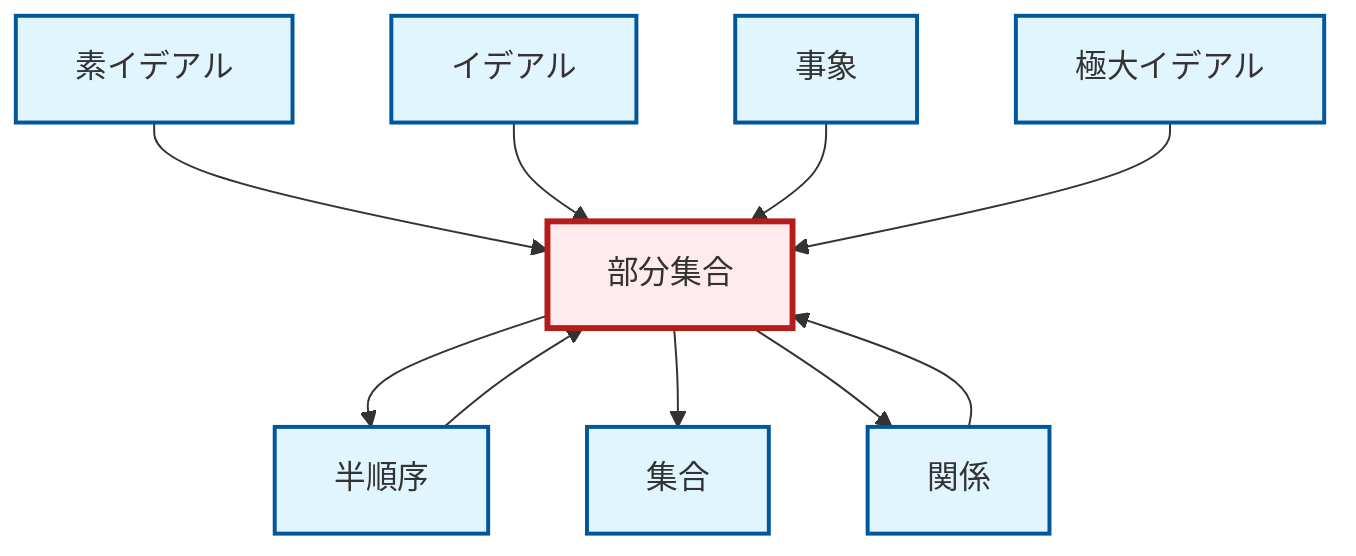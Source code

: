 graph TD
    classDef definition fill:#e1f5fe,stroke:#01579b,stroke-width:2px
    classDef theorem fill:#f3e5f5,stroke:#4a148c,stroke-width:2px
    classDef axiom fill:#fff3e0,stroke:#e65100,stroke-width:2px
    classDef example fill:#e8f5e9,stroke:#1b5e20,stroke-width:2px
    classDef current fill:#ffebee,stroke:#b71c1c,stroke-width:3px
    def-subset["部分集合"]:::definition
    def-maximal-ideal["極大イデアル"]:::definition
    def-relation["関係"]:::definition
    def-partial-order["半順序"]:::definition
    def-ideal["イデアル"]:::definition
    def-prime-ideal["素イデアル"]:::definition
    def-event["事象"]:::definition
    def-set["集合"]:::definition
    def-relation --> def-subset
    def-prime-ideal --> def-subset
    def-ideal --> def-subset
    def-partial-order --> def-subset
    def-event --> def-subset
    def-subset --> def-partial-order
    def-maximal-ideal --> def-subset
    def-subset --> def-set
    def-subset --> def-relation
    class def-subset current